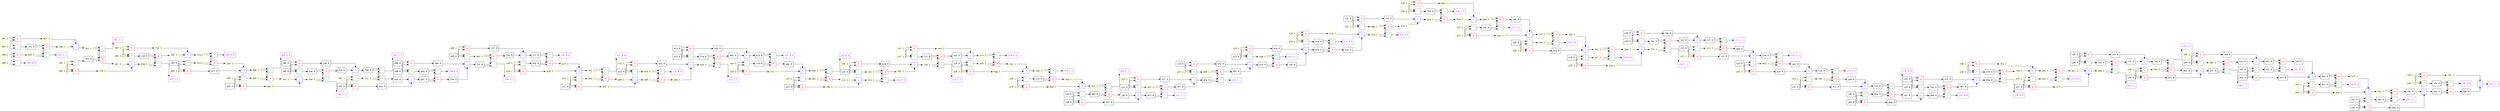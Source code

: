 digraph {
node [fontname="Consolas", shape=box width=.5];
splines=ortho;
rankdir="LR";
x00 [label="x00 1" color="yellow" fontcolor="black"];
x01 [label="x01 1" color="yellow" fontcolor="black"];
x02 [label="x02 1" color="yellow" fontcolor="black"];
x03 [label="x03 1" color="yellow" fontcolor="black"];
x04 [label="x04 0" color="black" fontcolor="black"];
x05 [label="x05 1" color="yellow" fontcolor="black"];
x06 [label="x06 0" color="black" fontcolor="black"];
x07 [label="x07 1" color="yellow" fontcolor="black"];
x08 [label="x08 0" color="black" fontcolor="black"];
x09 [label="x09 1" color="yellow" fontcolor="black"];
x10 [label="x10 1" color="yellow" fontcolor="black"];
x11 [label="x11 1" color="yellow" fontcolor="black"];
x12 [label="x12 1" color="yellow" fontcolor="black"];
x13 [label="x13 0" color="black" fontcolor="black"];
x14 [label="x14 1" color="yellow" fontcolor="black"];
x15 [label="x15 1" color="yellow" fontcolor="black"];
x16 [label="x16 1" color="yellow" fontcolor="black"];
x17 [label="x17 1" color="yellow" fontcolor="black"];
x18 [label="x18 0" color="black" fontcolor="black"];
x19 [label="x19 1" color="yellow" fontcolor="black"];
x20 [label="x20 0" color="black" fontcolor="black"];
x21 [label="x21 1" color="yellow" fontcolor="black"];
x22 [label="x22 0" color="black" fontcolor="black"];
x23 [label="x23 1" color="yellow" fontcolor="black"];
x24 [label="x24 1" color="yellow" fontcolor="black"];
x25 [label="x25 0" color="black" fontcolor="black"];
x26 [label="x26 1" color="yellow" fontcolor="black"];
x27 [label="x27 1" color="yellow" fontcolor="black"];
x28 [label="x28 0" color="black" fontcolor="black"];
x29 [label="x29 0" color="black" fontcolor="black"];
x30 [label="x30 0" color="black" fontcolor="black"];
x31 [label="x31 0" color="black" fontcolor="black"];
x32 [label="x32 0" color="black" fontcolor="black"];
x33 [label="x33 1" color="yellow" fontcolor="black"];
x34 [label="x34 0" color="black" fontcolor="black"];
x35 [label="x35 0" color="black" fontcolor="black"];
x36 [label="x36 1" color="yellow" fontcolor="black"];
x37 [label="x37 1" color="yellow" fontcolor="black"];
x38 [label="x38 0" color="black" fontcolor="black"];
x39 [label="x39 1" color="yellow" fontcolor="black"];
x40 [label="x40 1" color="yellow" fontcolor="black"];
x41 [label="x41 0" color="black" fontcolor="black"];
x42 [label="x42 1" color="yellow" fontcolor="black"];
x43 [label="x43 0" color="black" fontcolor="black"];
x44 [label="x44 1" color="yellow" fontcolor="black"];
y00 [label="y00 1" color="yellow" fontcolor="black"];
y01 [label="y01 1" color="yellow" fontcolor="black"];
y02 [label="y02 1" color="yellow" fontcolor="black"];
y03 [label="y03 1" color="yellow" fontcolor="black"];
y04 [label="y04 1" color="yellow" fontcolor="black"];
y05 [label="y05 0" color="black" fontcolor="black"];
y06 [label="y06 0" color="black" fontcolor="black"];
y07 [label="y07 0" color="black" fontcolor="black"];
y08 [label="y08 0" color="black" fontcolor="black"];
y09 [label="y09 0" color="black" fontcolor="black"];
y10 [label="y10 1" color="yellow" fontcolor="black"];
y11 [label="y11 0" color="black" fontcolor="black"];
y12 [label="y12 0" color="black" fontcolor="black"];
y13 [label="y13 0" color="black" fontcolor="black"];
y14 [label="y14 1" color="yellow" fontcolor="black"];
y15 [label="y15 0" color="black" fontcolor="black"];
y16 [label="y16 0" color="black" fontcolor="black"];
y17 [label="y17 1" color="yellow" fontcolor="black"];
y18 [label="y18 1" color="yellow" fontcolor="black"];
y19 [label="y19 1" color="yellow" fontcolor="black"];
y20 [label="y20 0" color="black" fontcolor="black"];
y21 [label="y21 0" color="black" fontcolor="black"];
y22 [label="y22 1" color="yellow" fontcolor="black"];
y23 [label="y23 0" color="black" fontcolor="black"];
y24 [label="y24 1" color="yellow" fontcolor="black"];
y25 [label="y25 1" color="yellow" fontcolor="black"];
y26 [label="y26 1" color="yellow" fontcolor="black"];
y27 [label="y27 1" color="yellow" fontcolor="black"];
y28 [label="y28 1" color="yellow" fontcolor="black"];
y29 [label="y29 1" color="yellow" fontcolor="black"];
y30 [label="y30 0" color="black" fontcolor="black"];
y31 [label="y31 1" color="yellow" fontcolor="black"];
y32 [label="y32 1" color="yellow" fontcolor="black"];
y33 [label="y33 0" color="black" fontcolor="black"];
y34 [label="y34 0" color="black" fontcolor="black"];
y35 [label="y35 0" color="black" fontcolor="black"];
y36 [label="y36 1" color="yellow" fontcolor="black"];
y37 [label="y37 0" color="black" fontcolor="black"];
y38 [label="y38 0" color="black" fontcolor="black"];
y39 [label="y39 0" color="black" fontcolor="black"];
y40 [label="y40 0" color="black" fontcolor="black"];
y41 [label="y41 0" color="black" fontcolor="black"];
y42 [label="y42 1" color="yellow" fontcolor="black"];
y43 [label="y43 0" color="black" fontcolor="black"];
y44 [label="y44 1" color="yellow" fontcolor="black"];
kfp [label="kfp 0" color="black" fontcolor="black"];
op1 [label="|" color="blue"fontcolor="blue"];
vgh -> op1;
dhk -> op1;
op1 -> kfp;
z45 [label="z45 1 1" color="purple" fontcolor="purple"];
op2 [label="|" color="blue"fontcolor="blue"];
qpb -> op2;
tdt -> op2;
op2 -> z45;
z33 [label="z33 1 1" color="purple" fontcolor="purple"];
op3 [label="^" color="darkgreen"fontcolor="darkgreen"];
njd -> op3;
hwt -> op3;
op3 -> z33;
srk [label="srk 0" color="black" fontcolor="black"];
op4 [label="&" color="red"fontcolor="red"];
y38 -> op4;
x38 -> op4;
op4 -> srk;
sth [label="sth 0" color="black" fontcolor="black"];
op5 [label="&" color="red"fontcolor="red"];
y25 -> op5;
x25 -> op5;
op5 -> sth;
htw [label="htw 1" color="yellow" fontcolor="black"];
op6 [label="|" color="blue"fontcolor="blue"];
jrw -> op6;
tmm -> op6;
op6 -> htw;
kff [label="kff 1" color="yellow" fontcolor="black"];
op7 [label="&" color="red"fontcolor="red"];
qkn -> op7;
dvc -> op7;
op7 -> kff;
kmm [label="kmm 0" color="black" fontcolor="black"];
op8 [label="&" color="red"fontcolor="red"];
x08 -> op8;
y08 -> op8;
op8 -> kmm;
jkm [label="jkm 1" color="yellow" fontcolor="black"];
op9 [label="&" color="red"fontcolor="red"];
dcj -> op9;
wrr -> op9;
op9 -> jkm;
z05 [label="z05 0 0" color="purple" fontcolor="purple"];
op10 [label="^" color="darkgreen"fontcolor="darkgreen"];
mmc -> op10;
mdv -> op10;
op10 -> z05;
vss [label="vss 0" color="black" fontcolor="black"];
op11 [label="&" color="red"fontcolor="red"];
x35 -> op11;
y35 -> op11;
op11 -> vss;
nvj [label="nvj 1" color="yellow" fontcolor="black"];
op12 [label="&" color="red"fontcolor="red"];
x14 -> op12;
y14 -> op12;
op12 -> nvj;
fww [label="fww 1" color="yellow" fontcolor="black"];
op13 [label="|" color="blue"fontcolor="blue"];
fks -> op13;
mgs -> op13;
op13 -> fww;
z24 [label="z24 0 0" color="purple" fontcolor="purple"];
op14 [label="^" color="darkgreen"fontcolor="darkgreen"];
tnm -> op14;
kkp -> op14;
op14 -> z24;
z12 [label="z12 0 0" color="purple" fontcolor="purple"];
op15 [label="^" color="darkgreen"fontcolor="darkgreen"];
mfk -> op15;
pwh -> op15;
op15 -> z12;
jqw [label="jqw 1" color="yellow" fontcolor="black"];
op16 [label="|" color="blue"fontcolor="blue"];
rbc -> op16;
kgg -> op16;
op16 -> jqw;
nfn [label="nfn 0" color="black" fontcolor="black"];
op17 [label="|" color="blue"fontcolor="blue"];
cbm -> op17;
jjn -> op17;
op17 -> nfn;
fqm [label="fqm 0" color="black" fontcolor="black"];
op18 [label="&" color="red"fontcolor="red"];
x30 -> op18;
y30 -> op18;
op18 -> fqm;
kgg [label="kgg 1" color="yellow" fontcolor="black"];
op19 [label="&" color="red"fontcolor="red"];
x18 -> op19;
y18 -> op19;
op19 -> kgg;
smg [label="smg 1" color="yellow" fontcolor="black"];
op20 [label="^" color="darkgreen"fontcolor="darkgreen"];
x23 -> op20;
y23 -> op20;
op20 -> smg;
sfh [label="sfh 0" color="black" fontcolor="black"];
op21 [label="^" color="darkgreen"fontcolor="darkgreen"];
y36 -> op21;
x36 -> op21;
op21 -> sfh;
dhk [label="dhk 0" color="black" fontcolor="black"];
op22 [label="&" color="red"fontcolor="red"];
kvb -> op22;
fhp -> op22;
op22 -> dhk;
njq [label="njq 1" color="yellow" fontcolor="black"];
op23 [label="&" color="red"fontcolor="red"];
y24 -> op23;
x24 -> op23;
op23 -> njq;
hkt [label="hkt 0" color="black" fontcolor="black"];
op24 [label="&" color="red"fontcolor="red"];
x20 -> op24;
y20 -> op24;
op24 -> hkt;
dcq [label="dcq 1" color="yellow" fontcolor="black"];
op25 [label="&" color="red"fontcolor="red"];
x36 -> op25;
y36 -> op25;
op25 -> dcq;
wvs [label="wvs 1" color="yellow" fontcolor="black"];
op26 [label="&" color="red"fontcolor="red"];
y17 -> op26;
x17 -> op26;
op26 -> wvs;
wpr [label="wpr 1" color="yellow" fontcolor="black"];
op27 [label="^" color="darkgreen"fontcolor="darkgreen"];
y09 -> op27;
x09 -> op27;
op27 -> wpr;
trq [label="trq 1" color="yellow" fontcolor="black"];
op28 [label="|" color="blue"fontcolor="blue"];
tjp -> op28;
tdk -> op28;
op28 -> trq;
z08 [label="z08 0 0" color="purple" fontcolor="purple"];
op29 [label="^" color="darkgreen"fontcolor="darkgreen"];
gkq -> op29;
qbf -> op29;
op29 -> z08;
twt [label="twt 0" color="black" fontcolor="black"];
op30 [label="&" color="red"fontcolor="red"];
fmw -> op30;
ffk -> op30;
op30 -> twt;
ccw [label="ccw 0" color="black" fontcolor="black"];
op31 [label="^" color="darkgreen"fontcolor="darkgreen"];
y38 -> op31;
x38 -> op31;
op31 -> ccw;
bbq [label="bbq 0" color="black" fontcolor="black"];
op32 [label="|" color="blue"fontcolor="blue"];
vss -> op32;
nkn -> op32;
op32 -> bbq;
rfb [label="rfb 1" color="yellow" fontcolor="black"];
op33 [label="&" color="red"fontcolor="red"];
x02 -> op33;
y02 -> op33;
op33 -> rfb;
njd [label="njd 0" color="black" fontcolor="black"];
op34 [label="|" color="blue"fontcolor="blue"];
wwj -> op34;
pjn -> op34;
op34 -> njd;
z19 [label="z19 1 1" color="purple" fontcolor="purple"];
op35 [label="^" color="darkgreen"fontcolor="darkgreen"];
csn -> op35;
jqw -> op35;
op35 -> z19;
fwp [label="fwp 0" color="black" fontcolor="black"];
op36 [label="^" color="darkgreen"fontcolor="darkgreen"];
y06 -> op36;
x06 -> op36;
op36 -> fwp;
nkn [label="nkn 0" color="black" fontcolor="black"];
op37 [label="&" color="red"fontcolor="red"];
tms -> op37;
wbm -> op37;
op37 -> nkn;
jgd [label="jgd 1" color="yellow" fontcolor="black"];
op38 [label="&" color="red"fontcolor="red"];
tff -> op38;
nbm -> op38;
op38 -> jgd;
vgh [label="vgh 0" color="black" fontcolor="black"];
op39 [label="&" color="red"fontcolor="red"];
y13 -> op39;
x13 -> op39;
op39 -> vgh;
dwn [label="dwn 1" color="yellow" fontcolor="black"];
op40 [label="&" color="red"fontcolor="red"];
y19 -> op40;
x19 -> op40;
op40 -> dwn;
jwb [label="jwb 0" color="black" fontcolor="black"];
op41 [label="&" color="red"fontcolor="red"];
nfn -> op41;
nsk -> op41;
op41 -> jwb;
z23 [label="z23 1 1" color="purple" fontcolor="purple"];
op42 [label="^" color="darkgreen"fontcolor="darkgreen"];
smg -> op42;
hrk -> op42;
op42 -> z23;
jnh [label="jnh 0" color="black" fontcolor="black"];
op43 [label="&" color="red"fontcolor="red"];
kkp -> op43;
tnm -> op43;
op43 -> jnh;
tjp [label="tjp 1" color="yellow" fontcolor="black"];
op44 [label="&" color="red"fontcolor="red"];
x03 -> op44;
y03 -> op44;
op44 -> tjp;
thk [label="thk 0" color="black" fontcolor="black"];
op45 [label="&" color="red"fontcolor="red"];
qbf -> op45;
gkq -> op45;
op45 -> thk;
gjg [label="gjg 0" color="black" fontcolor="black"];
op46 [label="&" color="red"fontcolor="red"];
x16 -> op46;
y16 -> op46;
op46 -> gjg;
wpw [label="wpw 1" color="yellow" fontcolor="black"];
op47 [label="&" color="red"fontcolor="red"];
mfk -> op47;
pwh -> op47;
op47 -> wpw;
jdp [label="jdp 0" color="black" fontcolor="black"];
op48 [label="&" color="red"fontcolor="red"];
y06 -> op48;
x06 -> op48;
op48 -> jdp;
cnp [label="cnp 0" color="black" fontcolor="black"];
op49 [label="&" color="red"fontcolor="red"];
x22 -> op49;
y22 -> op49;
op49 -> cnp;
mpd [label="mpd 1" color="yellow" fontcolor="black"];
op50 [label="|" color="blue"fontcolor="blue"];
bwv -> op50;
fwb -> op50;
op50 -> mpd;
hmk [label="hmk 0" color="black" fontcolor="black"];
op51 [label="&" color="red"fontcolor="red"];
mpd -> op51;
wnw -> op51;
op51 -> hmk;
hvt [label="hvt 1" color="yellow" fontcolor="black"];
op52 [label="^" color="darkgreen"fontcolor="darkgreen"];
y21 -> op52;
x21 -> op52;
op52 -> hvt;
z26 [label="z26 1 1" color="purple" fontcolor="purple"];
op53 [label="^" color="darkgreen"fontcolor="darkgreen"];
fmd -> op53;
qcw -> op53;
op53 -> z26;
z10 [label="z10 0 0" color="purple" fontcolor="purple"];
op54 [label="^" color="darkgreen"fontcolor="darkgreen"];
tcs -> op54;
hwg -> op54;
op54 -> z10;
qjk [label="qjk 0" color="black" fontcolor="black"];
op55 [label="&" color="red"fontcolor="red"];
fwp -> op55;
fww -> op55;
op55 -> qjk;
nfp [label="nfp 1" color="yellow" fontcolor="black"];
op56 [label="&" color="red"fontcolor="red"];
x29 -> op56;
y29 -> op56;
op56 -> nfp;
fpt [label="fpt 1" color="yellow" fontcolor="black"];
op57 [label="&" color="red"fontcolor="red"];
cmj -> op57;
htw -> op57;
op57 -> fpt;
psb [label="psb 1" color="yellow" fontcolor="black"];
op58 [label="&" color="red"fontcolor="red"];
x10 -> op58;
y10 -> op58;
op58 -> psb;
fhf [label="fhf 1" color="yellow" fontcolor="black"];
op59 [label="|" color="blue"fontcolor="blue"];
mkr -> op59;
tqp -> op59;
op59 -> fhf;
z15 [label="z15 0 0" color="purple" fontcolor="purple"];
op60 [label="^" color="darkgreen"fontcolor="darkgreen"];
bqn -> op60;
kmr -> op60;
op60 -> z15;
z20 [label="z20 1 1" color="purple" fontcolor="purple"];
op61 [label="^" color="darkgreen"fontcolor="darkgreen"];
stj -> op61;
qkq -> op61;
op61 -> z20;
hrk [label="hrk 0" color="black" fontcolor="black"];
op62 [label="|" color="blue"fontcolor="blue"];
cnp -> op62;
dbc -> op62;
op62 -> hrk;
rss [label="rss 1" color="yellow" fontcolor="black"];
op63 [label="&" color="red"fontcolor="red"];
vcg -> op63;
qgb -> op63;
op63 -> rss;
qbf [label="qbf 0" color="black" fontcolor="black"];
op64 [label="|" color="blue"fontcolor="blue"];
bqs -> op64;
qnq -> op64;
op64 -> qbf;
qcw [label="qcw 1" color="yellow" fontcolor="black"];
op65 [label="|" color="blue"fontcolor="blue"];
sth -> op65;
rss -> op65;
op65 -> qcw;
stg [label="stg 1" color="yellow" fontcolor="black"];
op66 [label="&" color="red"fontcolor="red"];
sfh -> op66;
bbq -> op66;
op66 -> stg;
jgb [label="jgb 0" color="black" fontcolor="black"];
op67 [label="&" color="red"fontcolor="red"];
qkq -> op67;
stj -> op67;
op67 -> jgb;
hrn [label="hrn 1" color="yellow" fontcolor="black"];
op68 [label="|" color="blue"fontcolor="blue"];
wsq -> op68;
wvs -> op68;
op68 -> hrn;
mdv [label="mdv 1" color="yellow" fontcolor="black"];
op69 [label="^" color="darkgreen"fontcolor="darkgreen"];
y05 -> op69;
x05 -> op69;
op69 -> mdv;
wnw [label="wnw 0" color="black" fontcolor="black"];
op70 [label="^" color="darkgreen"fontcolor="darkgreen"];
y27 -> op70;
x27 -> op70;
op70 -> wnw;
z32 [label="z32 1 1" color="purple" fontcolor="purple"];
op71 [label="^" color="darkgreen"fontcolor="darkgreen"];
nsm -> op71;
mfq -> op71;
op71 -> z32;
ppm [label="ppm 0" color="black" fontcolor="black"];
op72 [label="&" color="red"fontcolor="red"];
njd -> op72;
hwt -> op72;
op72 -> ppm;
skp [label="skp 1" color="yellow" fontcolor="black"];
op73 [label="&" color="red"fontcolor="red"];
csn -> op73;
jqw -> op73;
op73 -> skp;
bnj [label="bnj 0" color="black" fontcolor="black"];
op74 [label="&" color="red"fontcolor="red"];
y39 -> op74;
x39 -> op74;
op74 -> bnj;
tcs [label="tcs 0" color="black" fontcolor="black"];
op75 [label="|" color="blue"fontcolor="blue"];
rkf -> op75;
hvk -> op75;
op75 -> tcs;
nsk [label="nsk 0" color="black" fontcolor="black"];
op76 [label="^" color="darkgreen"fontcolor="darkgreen"];
y41 -> op76;
x41 -> op76;
op76 -> nsk;
tff [label="tff 1" color="yellow" fontcolor="black"];
op77 [label="|" color="blue"fontcolor="blue"];
hmk -> op77;
tqj -> op77;
op77 -> tff;
z18 [label="z18 0 0" color="purple" fontcolor="purple"];
op78 [label="^" color="darkgreen"fontcolor="darkgreen"];
hrn -> op78;
pfb -> op78;
op78 -> z18;
mfq [label="mfq 1" color="yellow" fontcolor="black"];
op79 [label="^" color="darkgreen"fontcolor="darkgreen"];
x32 -> op79;
y32 -> op79;
op79 -> mfq;
gsj [label="gsj 1" color="yellow" fontcolor="black"];
op80 [label="&" color="red"fontcolor="red"];
wmj -> op80;
djn -> op80;
op80 -> gsj;
vcg [label="vcg 1" color="yellow" fontcolor="black"];
op81 [label="|" color="blue"fontcolor="blue"];
jnh -> op81;
njq -> op81;
op81 -> vcg;
mjh [label="mjh 1" color="yellow" fontcolor="black"];
op82 [label="&" color="red"fontcolor="red"];
x00 -> op82;
y00 -> op82;
op82 -> mjh;
rsg [label="rsg 0" color="black" fontcolor="black"];
op83 [label="|" color="blue"fontcolor="blue"];
srk -> op83;
rtf -> op83;
op83 -> rsg;
hcs [label="hcs 1" color="yellow" fontcolor="black"];
op84 [label="^" color="darkgreen"fontcolor="darkgreen"];
x04 -> op84;
y04 -> op84;
op84 -> hcs;
fjr [label="fjr 0" color="black" fontcolor="black"];
op85 [label="&" color="red"fontcolor="red"];
y33 -> op85;
x33 -> op85;
op85 -> fjr;
tqj [label="tqj 1" color="yellow" fontcolor="black"];
op86 [label="&" color="red"fontcolor="red"];
y27 -> op86;
x27 -> op86;
op86 -> tqj;
whj [label="whj 1" color="yellow" fontcolor="black"];
op87 [label="|" color="blue"fontcolor="blue"];
psb -> op87;
pjf -> op87;
op87 -> whj;
hvk [label="hvk 0" color="black" fontcolor="black"];
op88 [label="&" color="red"fontcolor="red"];
jnn -> op88;
wpr -> op88;
op88 -> hvk;
dvc [label="dvc 0" color="black" fontcolor="black"];
op89 [label="^" color="darkgreen"fontcolor="darkgreen"];
y42 -> op89;
x42 -> op89;
op89 -> dvc;
pfb [label="pfb 1" color="yellow" fontcolor="black"];
op90 [label="^" color="darkgreen"fontcolor="darkgreen"];
x18 -> op90;
y18 -> op90;
op90 -> pfb;
qgb [label="qgb 1" color="yellow" fontcolor="black"];
op91 [label="^" color="darkgreen"fontcolor="darkgreen"];
x25 -> op91;
y25 -> op91;
op91 -> qgb;
csd [label="csd 0" color="black" fontcolor="black"];
op92 [label="^" color="darkgreen"fontcolor="darkgreen"];
x03 -> op92;
y03 -> op92;
op92 -> csd;
qbn [label="qbn 1" color="yellow" fontcolor="black"];
op93 [label="^" color="darkgreen"fontcolor="darkgreen"];
y40 -> op93;
x40 -> op93;
op93 -> qbn;
tdk [label="tdk 1" color="yellow" fontcolor="black"];
op94 [label="&" color="red"fontcolor="red"];
kbq -> op94;
csd -> op94;
op94 -> tdk;
tqp [label="tqp 1" color="yellow" fontcolor="black"];
op95 [label="&" color="red"fontcolor="red"];
rdj -> op95;
mjh -> op95;
op95 -> tqp;
z13 [label="z13 1 1" color="purple" fontcolor="purple"];
op96 [label="^" color="darkgreen"fontcolor="darkgreen"];
fhp -> op96;
kvb -> op96;
op96 -> z13;
hwg [label="hwg 0" color="black" fontcolor="black"];
op97 [label="^" color="darkgreen"fontcolor="darkgreen"];
y10 -> op97;
x10 -> op97;
op97 -> hwg;
mkr [label="mkr 1" color="yellow" fontcolor="black"];
op98 [label="&" color="red"fontcolor="red"];
x01 -> op98;
y01 -> op98;
op98 -> mkr;
wbm [label="wbm 0" color="black" fontcolor="black"];
op99 [label="|" color="blue"fontcolor="blue"];
vpc -> op99;
mqg -> op99;
op99 -> wbm;
z31 [label="z31 1 1" color="purple" fontcolor="purple"];
op100 [label="^" color="darkgreen"fontcolor="darkgreen"];
csf -> op100;
rrs -> op100;
op100 -> z31;
z37 [label="z37 0 0" color="purple" fontcolor="purple"];
op101 [label="^" color="darkgreen"fontcolor="darkgreen"];
wmj -> op101;
djn -> op101;
op101 -> z37;
z27 [label="z27 1 1" color="purple" fontcolor="purple"];
op102 [label="^" color="darkgreen"fontcolor="darkgreen"];
mpd -> op102;
wnw -> op102;
op102 -> z27;
z07 [label="z07 1 1" color="purple" fontcolor="purple"];
op103 [label="^" color="darkgreen"fontcolor="darkgreen"];
fwg -> op103;
rvj -> op103;
op103 -> z07;
z03 [label="z03 1 1" color="purple" fontcolor="purple"];
op104 [label="^" color="darkgreen"fontcolor="darkgreen"];
csd -> op104;
kbq -> op104;
op104 -> z03;
stj [label="stj 1" color="yellow" fontcolor="black"];
op105 [label="|" color="blue"fontcolor="blue"];
dwn -> op105;
skp -> op105;
op105 -> stj;
z44 [label="z44 0 0" color="purple" fontcolor="purple"];
op106 [label="^" color="darkgreen"fontcolor="darkgreen"];
vfd -> op106;
pjw -> op106;
op106 -> z44;
dcj [label="dcj 1" color="yellow" fontcolor="black"];
op107 [label="|" color="blue"fontcolor="blue"];
psg -> op107;
jgd -> op107;
op107 -> dcj;
kmr [label="kmr 1" color="yellow" fontcolor="black"];
op108 [label="^" color="darkgreen"fontcolor="darkgreen"];
x15 -> op108;
y15 -> op108;
op108 -> kmr;
z28 [label="z28 0 0" color="purple" fontcolor="purple"];
op109 [label="^" color="darkgreen"fontcolor="darkgreen"];
nbm -> op109;
tff -> op109;
op109 -> z28;
rvj [label="rvj 1" color="yellow" fontcolor="black"];
op110 [label="^" color="darkgreen"fontcolor="darkgreen"];
x07 -> op110;
y07 -> op110;
op110 -> rvj;
wsq [label="wsq 0" color="black" fontcolor="black"];
op111 [label="&" color="red"fontcolor="red"];
rsp -> op111;
fsf -> op111;
op111 -> wsq;
cmj [label="cmj 1" color="yellow" fontcolor="black"];
op112 [label="^" color="darkgreen"fontcolor="darkgreen"];
x16 -> op112;
y16 -> op112;
op112 -> cmj;
mgs [label="mgs 1" color="yellow" fontcolor="black"];
op113 [label="&" color="red"fontcolor="red"];
y05 -> op113;
x05 -> op113;
op113 -> mgs;
bcw [label="bcw 1" color="yellow" fontcolor="black"];
op114 [label="^" color="darkgreen"fontcolor="darkgreen"];
y11 -> op114;
x11 -> op114;
op114 -> bcw;
cbm [label="cbm 0" color="black" fontcolor="black"];
op115 [label="&" color="red"fontcolor="red"];
y40 -> op115;
x40 -> op115;
op115 -> cbm;
qkn [label="qkn 0" color="black" fontcolor="black"];
op116 [label="|" color="blue"fontcolor="blue"];
bvn -> op116;
jwb -> op116;
op116 -> qkn;
wkn [label="wkn 0" color="black" fontcolor="black"];
op117 [label="&" color="red"fontcolor="red"];
tkv -> op117;
npv -> op117;
op117 -> wkn;
mmc [label="mmc 1" color="yellow" fontcolor="black"];
op118 [label="|" color="blue"fontcolor="blue"];
grc -> op118;
jwd -> op118;
op118 -> mmc;
z30 [label="z30 1 1" color="purple" fontcolor="purple"];
op119 [label="^" color="darkgreen"fontcolor="darkgreen"];
ffk -> op119;
fmw -> op119;
op119 -> z30;
pwh [label="pwh 1" color="yellow" fontcolor="black"];
op120 [label="|" color="blue"fontcolor="blue"];
ghk -> op120;
grb -> op120;
op120 -> pwh;
fmw [label="fmw 0" color="black" fontcolor="black"];
op121 [label="^" color="darkgreen"fontcolor="darkgreen"];
x30 -> op121;
y30 -> op121;
op121 -> fmw;
fsn [label="fsn 0" color="black" fontcolor="black"];
op122 [label="|" color="blue"fontcolor="blue"];
ppm -> op122;
fjr -> op122;
op122 -> fsn;
pjw [label="pjw 0" color="black" fontcolor="black"];
op123 [label="|" color="blue"fontcolor="blue"];
khg -> op123;
wkn -> op123;
op123 -> pjw;
fsf [label="fsf 0" color="black" fontcolor="black"];
op124 [label="^" color="darkgreen"fontcolor="darkgreen"];
x17 -> op124;
y17 -> op124;
op124 -> fsf;
vfd [label="vfd 0" color="black" fontcolor="black"];
op125 [label="^" color="darkgreen"fontcolor="darkgreen"];
y44 -> op125;
x44 -> op125;
op125 -> vfd;
fhp [label="fhp 0" color="black" fontcolor="black"];
op126 [label="^" color="darkgreen"fontcolor="darkgreen"];
x13 -> op126;
y13 -> op126;
op126 -> fhp;
psg [label="psg 0" color="black" fontcolor="black"];
op127 [label="&" color="red"fontcolor="red"];
y28 -> op127;
x28 -> op127;
op127 -> psg;
tkv [label="tkv 1" color="yellow" fontcolor="black"];
op128 [label="|" color="blue"fontcolor="blue"];
pcp -> op128;
kff -> op128;
op128 -> tkv;
z34 [label="z34 0 0" color="purple" fontcolor="purple"];
op129 [label="^" color="darkgreen"fontcolor="darkgreen"];
bhs -> op129;
fsn -> op129;
op129 -> z34;
z42 [label="z42 0 0" color="purple" fontcolor="purple"];
op130 [label="^" color="darkgreen"fontcolor="darkgreen"];
dvc -> op130;
qkn -> op130;
op130 -> z42;
jjn [label="jjn 0" color="black" fontcolor="black"];
op131 [label="&" color="red"fontcolor="red"];
pst -> op131;
qbn -> op131;
op131 -> jjn;
z11 [label="z11 0 0" color="purple" fontcolor="purple"];
op132 [label="^" color="darkgreen"fontcolor="darkgreen"];
bcw -> op132;
whj -> op132;
op132 -> z11;
jrw [label="jrw 1" color="yellow" fontcolor="black"];
op133 [label="&" color="red"fontcolor="red"];
kmr -> op133;
bqn -> op133;
op133 -> jrw;
rbc [label="rbc 1" color="yellow" fontcolor="black"];
op134 [label="&" color="red"fontcolor="red"];
pfb -> op134;
hrn -> op134;
op134 -> rbc;
djn [label="djn 1" color="yellow" fontcolor="black"];
op135 [label="^" color="darkgreen"fontcolor="darkgreen"];
x37 -> op135;
y37 -> op135;
op135 -> djn;
rrs [label="rrs 1" color="yellow" fontcolor="black"];
op136 [label="^" color="darkgreen"fontcolor="darkgreen"];
x31 -> op136;
y31 -> op136;
op136 -> rrs;
pgq [label="pgq 0" color="black" fontcolor="black"];
op137 [label="&" color="red"fontcolor="red"];
csf -> op137;
rrs -> op137;
op137 -> pgq;
z35 [label="z35 0 0" color="purple" fontcolor="purple"];
op138 [label="^" color="darkgreen"fontcolor="darkgreen"];
tms -> op138;
wbm -> op138;
op138 -> z35;
dbc [label="dbc 0" color="black" fontcolor="black"];
op139 [label="&" color="red"fontcolor="red"];
khb -> op139;
qtq -> op139;
op139 -> dbc;
vpc [label="vpc 0" color="black" fontcolor="black"];
op140 [label="&" color="red"fontcolor="red"];
fsn -> op140;
bhs -> op140;
op140 -> vpc;
rvd [label="rvd 0" color="black" fontcolor="black"];
op141 [label="^" color="darkgreen"fontcolor="darkgreen"];
y14 -> op141;
x14 -> op141;
op141 -> rvd;
khb [label="khb 1" color="yellow" fontcolor="black"];
op142 [label="^" color="darkgreen"fontcolor="darkgreen"];
x22 -> op142;
y22 -> op142;
op142 -> khb;
z01 [label="z01 1 1" color="purple" fontcolor="purple"];
op143 [label="^" color="darkgreen"fontcolor="darkgreen"];
rdj -> op143;
mjh -> op143;
op143 -> z01;
shc [label="shc 0" color="black" fontcolor="black"];
op144 [label="&" color="red"fontcolor="red"];
hvt -> op144;
bfp -> op144;
op144 -> shc;
kbq [label="kbq 1" color="yellow" fontcolor="black"];
op145 [label="|" color="blue"fontcolor="blue"];
rfb -> op145;
qtr -> op145;
op145 -> kbq;
bwv [label="bwv 1" color="yellow" fontcolor="black"];
op146 [label="&" color="red"fontcolor="red"];
y26 -> op146;
x26 -> op146;
op146 -> bwv;
trf [label="trf 1" color="yellow" fontcolor="black"];
op147 [label="&" color="red"fontcolor="red"];
y37 -> op147;
x37 -> op147;
op147 -> trf;
qcg [label="qcg 0" color="black" fontcolor="black"];
op148 [label="&" color="red"fontcolor="red"];
x12 -> op148;
y12 -> op148;
op148 -> qcg;
knh [label="knh 0" color="black" fontcolor="black"];
op149 [label="&" color="red"fontcolor="red"];
x23 -> op149;
y23 -> op149;
op149 -> knh;
kvb [label="kvb 1" color="yellow" fontcolor="black"];
op150 [label="|" color="blue"fontcolor="blue"];
qcg -> op150;
wpw -> op150;
op150 -> kvb;
wqq [label="wqq 1" color="yellow" fontcolor="black"];
op151 [label="|" color="blue"fontcolor="blue"];
gsj -> op151;
trf -> op151;
op151 -> wqq;
fwb [label="fwb 1" color="yellow" fontcolor="black"];
op152 [label="&" color="red"fontcolor="red"];
fmd -> op152;
qcw -> op152;
op152 -> fwb;
bvn [label="bvn 0" color="black" fontcolor="black"];
op153 [label="&" color="red"fontcolor="red"];
x41 -> op153;
y41 -> op153;
op153 -> bvn;
z41 [label="z41 0 0" color="purple" fontcolor="purple"];
op154 [label="^" color="darkgreen"fontcolor="darkgreen"];
nsk -> op154;
nfn -> op154;
op154 -> z41;
nsm [label="nsm 0" color="black" fontcolor="black"];
op155 [label="|" color="blue"fontcolor="blue"];
rvc -> op155;
pgq -> op155;
op155 -> nsm;
pjn [label="pjn 0" color="black" fontcolor="black"];
op156 [label="&" color="red"fontcolor="red"];
y32 -> op156;
x32 -> op156;
op156 -> pjn;
qpb [label="qpb 0" color="black" fontcolor="black"];
op157 [label="&" color="red"fontcolor="red"];
vfd -> op157;
pjw -> op157;
op157 -> qpb;
wwj [label="wwj 0" color="black" fontcolor="black"];
op158 [label="&" color="red"fontcolor="red"];
mfq -> op158;
nsm -> op158;
op158 -> wwj;
z16 [label="z16 0 0" color="purple" fontcolor="purple"];
op159 [label="^" color="darkgreen"fontcolor="darkgreen"];
cmj -> op159;
htw -> op159;
op159 -> z16;
ffk [label="ffk 1" color="yellow" fontcolor="black"];
op160 [label="|" color="blue"fontcolor="blue"];
jkm -> op160;
nfp -> op160;
op160 -> ffk;
pcp [label="pcp 1" color="yellow" fontcolor="black"];
op161 [label="&" color="red"fontcolor="red"];
x42 -> op161;
y42 -> op161;
op161 -> pcp;
z17 [label="z17 1 1" color="purple" fontcolor="purple"];
op162 [label="^" color="darkgreen"fontcolor="darkgreen"];
fsf -> op162;
rsp -> op162;
op162 -> z17;
bqs [label="bqs 0" color="black" fontcolor="black"];
op163 [label="&" color="red"fontcolor="red"];
rvj -> op163;
fwg -> op163;
op163 -> bqs;
nbm [label="nbm 1" color="yellow" fontcolor="black"];
op164 [label="^" color="darkgreen"fontcolor="darkgreen"];
y28 -> op164;
x28 -> op164;
op164 -> nbm;
pjf [label="pjf 1" color="yellow" fontcolor="black"];
op165 [label="&" color="red"fontcolor="red"];
tcs -> op165;
hwg -> op165;
op165 -> pjf;
gkq [label="gkq 0" color="black" fontcolor="black"];
op166 [label="^" color="darkgreen"fontcolor="darkgreen"];
x08 -> op166;
y08 -> op166;
op166 -> gkq;
z25 [label="z25 0 0" color="purple" fontcolor="purple"];
op167 [label="^" color="darkgreen"fontcolor="darkgreen"];
qgb -> op167;
vcg -> op167;
op167 -> z25;
z04 [label="z04 0 0" color="purple" fontcolor="purple"];
op168 [label="^" color="darkgreen"fontcolor="darkgreen"];
hcs -> op168;
trq -> op168;
op168 -> z04;
bfp [label="bfp 0" color="black" fontcolor="black"];
op169 [label="|" color="blue"fontcolor="blue"];
jgb -> op169;
hkt -> op169;
op169 -> bfp;
z14 [label="z14 0 0" color="purple" fontcolor="purple"];
op170 [label="^" color="darkgreen"fontcolor="darkgreen"];
rvd -> op170;
kfp -> op170;
op170 -> z14;
rtf [label="rtf 0" color="black" fontcolor="black"];
op171 [label="&" color="red"fontcolor="red"];
wqq -> op171;
ccw -> op171;
op171 -> rtf;
qkq [label="qkq 0" color="black" fontcolor="black"];
op172 [label="^" color="darkgreen"fontcolor="darkgreen"];
y20 -> op172;
x20 -> op172;
op172 -> qkq;
qmp [label="qmp 0" color="black" fontcolor="black"];
op173 [label="&" color="red"fontcolor="red"];
kfp -> op173;
rvd -> op173;
op173 -> qmp;
grc [label="grc 0" color="black" fontcolor="black"];
op174 [label="&" color="red"fontcolor="red"];
x04 -> op174;
y04 -> op174;
op174 -> grc;
z40 [label="z40 1 1" color="purple" fontcolor="purple"];
op175 [label="^" color="darkgreen"fontcolor="darkgreen"];
qbn -> op175;
pst -> op175;
op175 -> z40;
csf [label="csf 0" color="black" fontcolor="black"];
op176 [label="|" color="blue"fontcolor="blue"];
fqm -> op176;
twt -> op176;
op176 -> csf;
z22 [label="z22 1 1" color="purple" fontcolor="purple"];
op177 [label="^" color="darkgreen"fontcolor="darkgreen"];
khb -> op177;
qtq -> op177;
op177 -> z22;
z00 [label="z00 0 0" color="purple" fontcolor="purple"];
op178 [label="^" color="darkgreen"fontcolor="darkgreen"];
y00 -> op178;
x00 -> op178;
op178 -> z00;
mqg [label="mqg 0" color="black" fontcolor="black"];
op179 [label="&" color="red"fontcolor="red"];
y34 -> op179;
x34 -> op179;
op179 -> mqg;
grb [label="grb 1" color="yellow" fontcolor="black"];
op180 [label="&" color="red"fontcolor="red"];
x11 -> op180;
y11 -> op180;
op180 -> grb;
bhs [label="bhs 0" color="black" fontcolor="black"];
op181 [label="^" color="darkgreen"fontcolor="darkgreen"];
y34 -> op181;
x34 -> op181;
op181 -> bhs;
z09 [label="z09 1 1" color="purple" fontcolor="purple"];
op182 [label="^" color="darkgreen"fontcolor="darkgreen"];
jnn -> op182;
wpr -> op182;
op182 -> z09;
vvb [label="vvb 0" color="black" fontcolor="black"];
op183 [label="&" color="red"fontcolor="red"];
hrk -> op183;
smg -> op183;
op183 -> vvb;
mfk [label="mfk 1" color="yellow" fontcolor="black"];
op184 [label="^" color="darkgreen"fontcolor="darkgreen"];
x12 -> op184;
y12 -> op184;
op184 -> mfk;
rsp [label="rsp 1" color="yellow" fontcolor="black"];
op185 [label="|" color="blue"fontcolor="blue"];
gjg -> op185;
fpt -> op185;
op185 -> rsp;
hkr [label="hkr 1" color="yellow" fontcolor="black"];
op186 [label="^" color="darkgreen"fontcolor="darkgreen"];
y39 -> op186;
x39 -> op186;
op186 -> hkr;
rvc [label="rvc 0" color="black" fontcolor="black"];
op187 [label="&" color="red"fontcolor="red"];
x31 -> op187;
y31 -> op187;
op187 -> rvc;
jnn [label="jnn 0" color="black" fontcolor="black"];
op188 [label="|" color="blue"fontcolor="blue"];
kmm -> op188;
thk -> op188;
op188 -> jnn;
z39 [label="z39 1 1" color="purple" fontcolor="purple"];
op189 [label="^" color="darkgreen"fontcolor="darkgreen"];
rsg -> op189;
hkr -> op189;
op189 -> z39;
z02 [label="z02 1 1" color="purple" fontcolor="purple"];
op190 [label="^" color="darkgreen"fontcolor="darkgreen"];
fht -> op190;
fhf -> op190;
op190 -> z02;
mhh [label="mhh 0" color="black" fontcolor="black"];
op191 [label="&" color="red"fontcolor="red"];
hkr -> op191;
rsg -> op191;
op191 -> mhh;
z21 [label="z21 1 1" color="purple" fontcolor="purple"];
op192 [label="^" color="darkgreen"fontcolor="darkgreen"];
bfp -> op192;
hvt -> op192;
op192 -> z21;
qtq [label="qtq 0" color="black" fontcolor="black"];
op193 [label="|" color="blue"fontcolor="blue"];
shc -> op193;
nvr -> op193;
op193 -> qtq;
rdj [label="rdj 0" color="black" fontcolor="black"];
op194 [label="^" color="darkgreen"fontcolor="darkgreen"];
y01 -> op194;
x01 -> op194;
op194 -> rdj;
jwd [label="jwd 1" color="yellow" fontcolor="black"];
op195 [label="&" color="red"fontcolor="red"];
trq -> op195;
hcs -> op195;
op195 -> jwd;
qnq [label="qnq 0" color="black" fontcolor="black"];
op196 [label="&" color="red"fontcolor="red"];
y07 -> op196;
x07 -> op196;
op196 -> qnq;
bqn [label="bqn 1" color="yellow" fontcolor="black"];
op197 [label="|" color="blue"fontcolor="blue"];
qmp -> op197;
nvj -> op197;
op197 -> bqn;
wrr [label="wrr 1" color="yellow" fontcolor="black"];
op198 [label="^" color="darkgreen"fontcolor="darkgreen"];
x29 -> op198;
y29 -> op198;
op198 -> wrr;
hwt [label="hwt 1" color="yellow" fontcolor="black"];
op199 [label="^" color="darkgreen"fontcolor="darkgreen"];
y33 -> op199;
x33 -> op199;
op199 -> hwt;
csn [label="csn 0" color="black" fontcolor="black"];
op200 [label="^" color="darkgreen"fontcolor="darkgreen"];
x19 -> op200;
y19 -> op200;
op200 -> csn;
ghk [label="ghk 1" color="yellow" fontcolor="black"];
op201 [label="&" color="red"fontcolor="red"];
whj -> op201;
bcw -> op201;
op201 -> ghk;
tnm [label="tnm 0" color="black" fontcolor="black"];
op202 [label="^" color="darkgreen"fontcolor="darkgreen"];
y24 -> op202;
x24 -> op202;
op202 -> tnm;
wmj [label="wmj 1" color="yellow" fontcolor="black"];
op203 [label="|" color="blue"fontcolor="blue"];
dcq -> op203;
stg -> op203;
op203 -> wmj;
z43 [label="z43 1 1" color="purple" fontcolor="purple"];
op204 [label="^" color="darkgreen"fontcolor="darkgreen"];
tkv -> op204;
npv -> op204;
op204 -> z43;
pst [label="pst 0" color="black" fontcolor="black"];
op205 [label="|" color="blue"fontcolor="blue"];
mhh -> op205;
bnj -> op205;
op205 -> pst;
fks [label="fks 1" color="yellow" fontcolor="black"];
op206 [label="&" color="red"fontcolor="red"];
mmc -> op206;
mdv -> op206;
op206 -> fks;
fht [label="fht 0" color="black" fontcolor="black"];
op207 [label="^" color="darkgreen"fontcolor="darkgreen"];
x02 -> op207;
y02 -> op207;
op207 -> fht;
tdt [label="tdt 1" color="yellow" fontcolor="black"];
op208 [label="&" color="red"fontcolor="red"];
y44 -> op208;
x44 -> op208;
op208 -> tdt;
khg [label="khg 0" color="black" fontcolor="black"];
op209 [label="&" color="red"fontcolor="red"];
x43 -> op209;
y43 -> op209;
op209 -> khg;
rkf [label="rkf 0" color="black" fontcolor="black"];
op210 [label="&" color="red"fontcolor="red"];
y09 -> op210;
x09 -> op210;
op210 -> rkf;
kkp [label="kkp 0" color="black" fontcolor="black"];
op211 [label="|" color="blue"fontcolor="blue"];
knh -> op211;
vvb -> op211;
op211 -> kkp;
tmm [label="tmm 1" color="yellow" fontcolor="black"];
op212 [label="&" color="red"fontcolor="red"];
y15 -> op212;
x15 -> op212;
op212 -> tmm;
tms [label="tms 0" color="black" fontcolor="black"];
op213 [label="^" color="darkgreen"fontcolor="darkgreen"];
x35 -> op213;
y35 -> op213;
op213 -> tms;
qtr [label="qtr 1" color="yellow" fontcolor="black"];
op214 [label="&" color="red"fontcolor="red"];
fht -> op214;
fhf -> op214;
op214 -> qtr;
z29 [label="z29 0 0" color="purple" fontcolor="purple"];
op215 [label="^" color="darkgreen"fontcolor="darkgreen"];
dcj -> op215;
wrr -> op215;
op215 -> z29;
z06 [label="z06 1 1" color="purple" fontcolor="purple"];
op216 [label="^" color="darkgreen"fontcolor="darkgreen"];
fww -> op216;
fwp -> op216;
op216 -> z06;
nvr [label="nvr 0" color="black" fontcolor="black"];
op217 [label="&" color="red"fontcolor="red"];
y21 -> op217;
x21 -> op217;
op217 -> nvr;
npv [label="npv 0" color="black" fontcolor="black"];
op218 [label="^" color="darkgreen"fontcolor="darkgreen"];
y43 -> op218;
x43 -> op218;
op218 -> npv;
z36 [label="z36 0 0" color="purple" fontcolor="purple"];
op219 [label="^" color="darkgreen"fontcolor="darkgreen"];
sfh -> op219;
bbq -> op219;
op219 -> z36;
fwg [label="fwg 0" color="black" fontcolor="black"];
op220 [label="|" color="blue"fontcolor="blue"];
qjk -> op220;
jdp -> op220;
op220 -> fwg;
fmd [label="fmd 0" color="black" fontcolor="black"];
op221 [label="^" color="darkgreen"fontcolor="darkgreen"];
y26 -> op221;
x26 -> op221;
op221 -> fmd;
z38 [label="z38 1 1" color="purple" fontcolor="purple"];
op222 [label="^" color="darkgreen"fontcolor="darkgreen"];
wqq -> op222;
ccw -> op222;
op222 -> z38;
}
